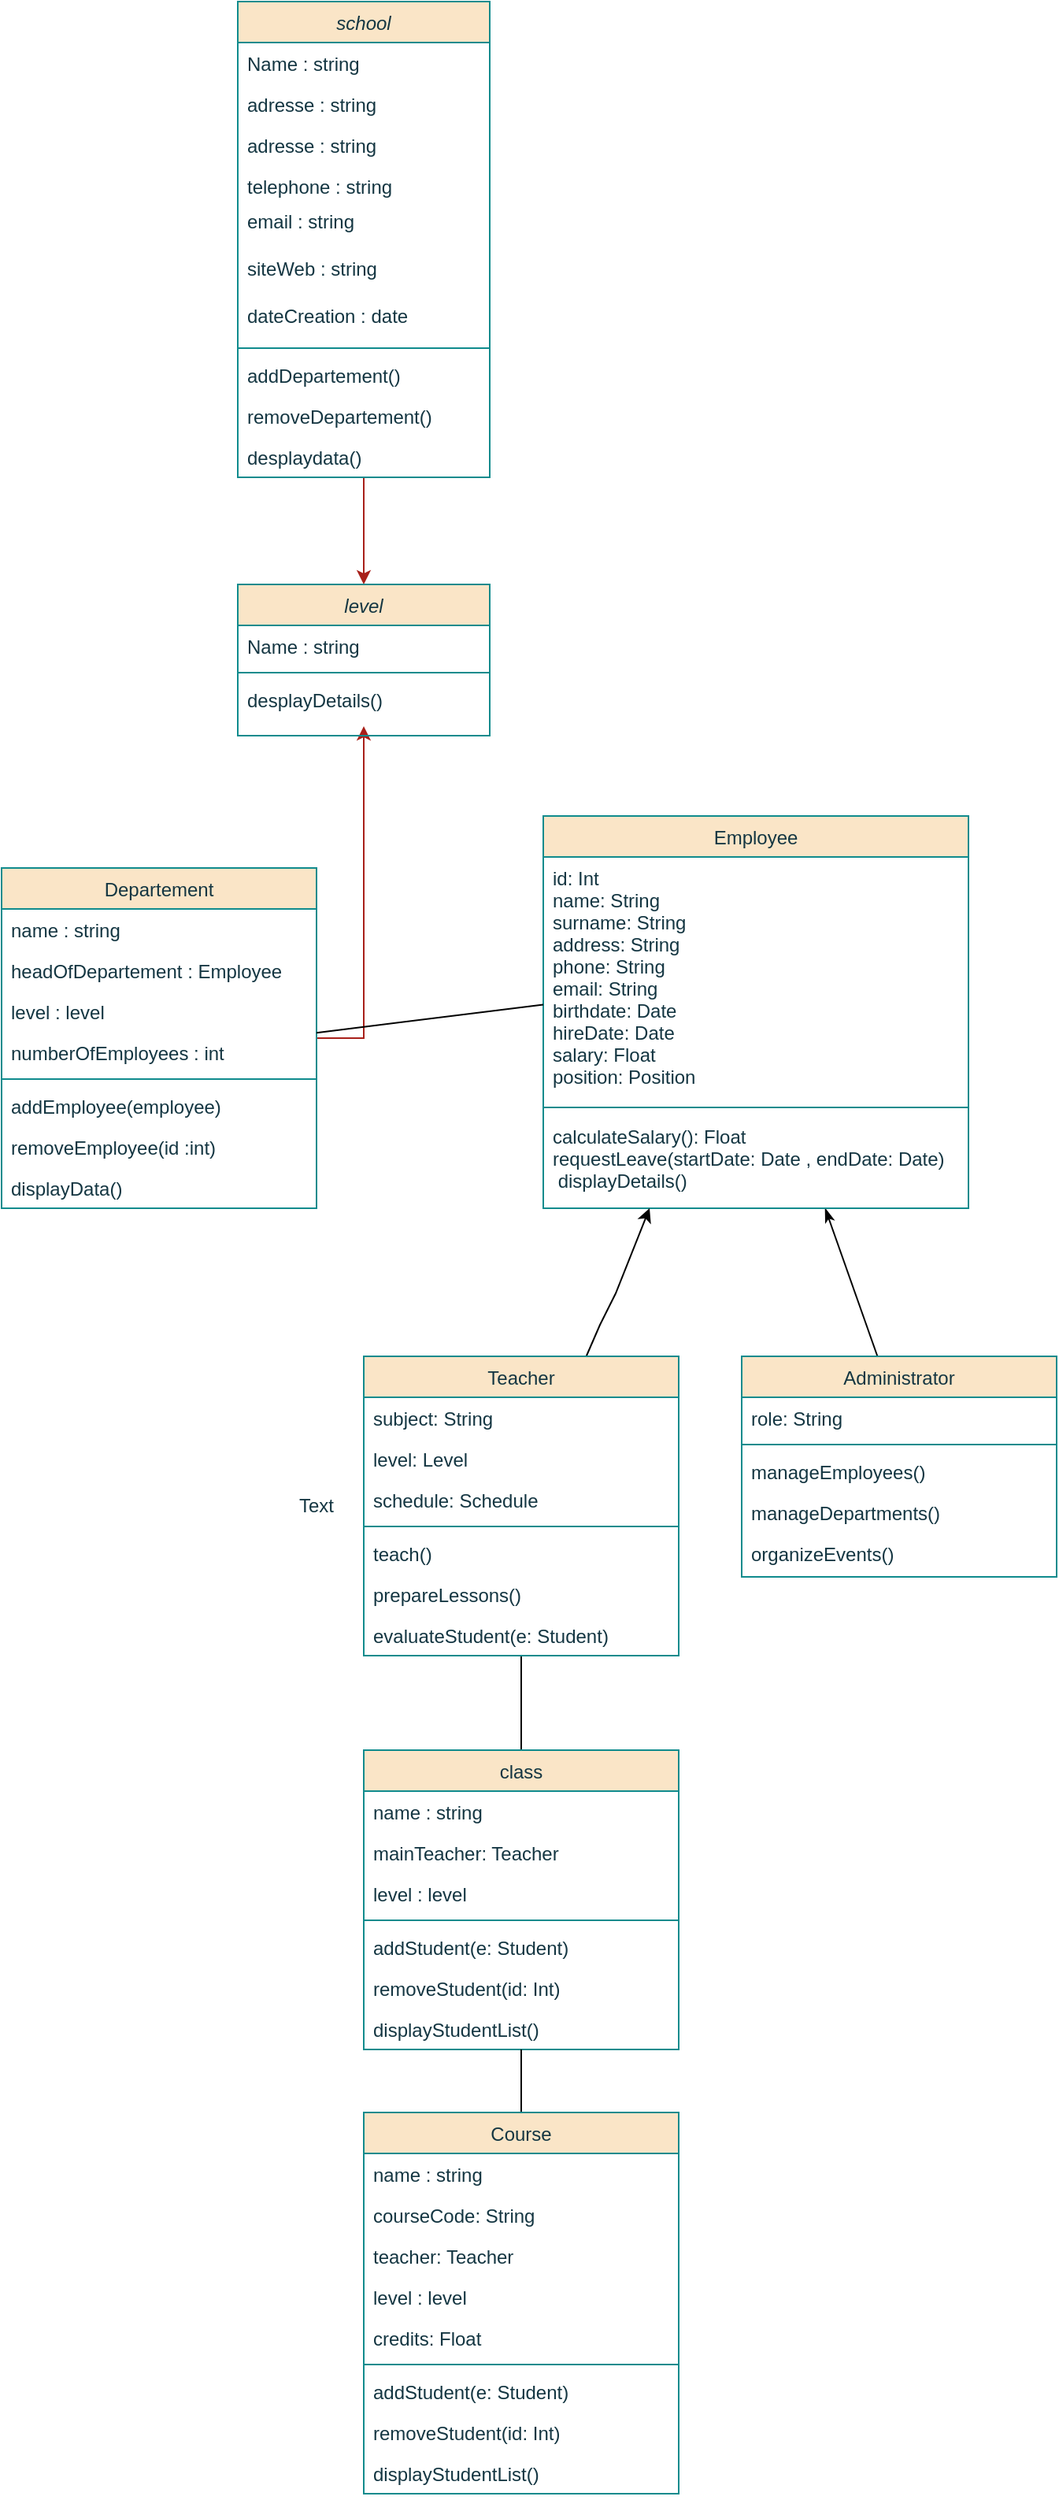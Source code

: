 <mxfile version="24.7.6">
  <diagram id="C5RBs43oDa-KdzZeNtuy" name="Page-1">
    <mxGraphModel dx="1050" dy="522" grid="1" gridSize="10" guides="1" tooltips="1" connect="1" arrows="1" fold="1" page="1" pageScale="1" pageWidth="827" pageHeight="1169" math="0" shadow="0">
      <root>
        <mxCell id="WIyWlLk6GJQsqaUBKTNV-0" />
        <mxCell id="WIyWlLk6GJQsqaUBKTNV-1" parent="WIyWlLk6GJQsqaUBKTNV-0" />
        <mxCell id="IDytLKYkwwv12LBrDyJo-18" value="" style="edgeStyle=orthogonalEdgeStyle;rounded=0;orthogonalLoop=1;jettySize=auto;html=1;labelBackgroundColor=none;strokeColor=#A8201A;fontColor=default;" parent="WIyWlLk6GJQsqaUBKTNV-1" source="zkfFHV4jXpPFQw0GAbJ--0" target="IDytLKYkwwv12LBrDyJo-6" edge="1">
          <mxGeometry relative="1" as="geometry" />
        </mxCell>
        <mxCell id="zkfFHV4jXpPFQw0GAbJ--0" value="school" style="swimlane;fontStyle=2;align=center;verticalAlign=top;childLayout=stackLayout;horizontal=1;startSize=26;horizontalStack=0;resizeParent=1;resizeLast=0;collapsible=1;marginBottom=0;rounded=0;shadow=0;strokeWidth=1;labelBackgroundColor=none;fillColor=#FAE5C7;strokeColor=#0F8B8D;fontColor=#143642;" parent="WIyWlLk6GJQsqaUBKTNV-1" vertex="1">
          <mxGeometry x="220" y="50" width="160" height="302" as="geometry">
            <mxRectangle x="230" y="140" width="160" height="26" as="alternateBounds" />
          </mxGeometry>
        </mxCell>
        <mxCell id="zkfFHV4jXpPFQw0GAbJ--1" value="Name : string" style="text;align=left;verticalAlign=top;spacingLeft=4;spacingRight=4;overflow=hidden;rotatable=0;points=[[0,0.5],[1,0.5]];portConstraint=eastwest;labelBackgroundColor=none;fontColor=#143642;" parent="zkfFHV4jXpPFQw0GAbJ--0" vertex="1">
          <mxGeometry y="26" width="160" height="26" as="geometry" />
        </mxCell>
        <mxCell id="zkfFHV4jXpPFQw0GAbJ--2" value="adresse : string" style="text;align=left;verticalAlign=top;spacingLeft=4;spacingRight=4;overflow=hidden;rotatable=0;points=[[0,0.5],[1,0.5]];portConstraint=eastwest;rounded=0;shadow=0;html=0;labelBackgroundColor=none;fontColor=#143642;" parent="zkfFHV4jXpPFQw0GAbJ--0" vertex="1">
          <mxGeometry y="52" width="160" height="26" as="geometry" />
        </mxCell>
        <mxCell id="IDytLKYkwwv12LBrDyJo-5" value="adresse : string" style="text;align=left;verticalAlign=top;spacingLeft=4;spacingRight=4;overflow=hidden;rotatable=0;points=[[0,0.5],[1,0.5]];portConstraint=eastwest;rounded=0;shadow=0;html=0;labelBackgroundColor=none;fontColor=#143642;" parent="zkfFHV4jXpPFQw0GAbJ--0" vertex="1">
          <mxGeometry y="78" width="160" height="26" as="geometry" />
        </mxCell>
        <mxCell id="zkfFHV4jXpPFQw0GAbJ--3" value="telephone : string" style="text;align=left;verticalAlign=top;spacingLeft=4;spacingRight=4;overflow=hidden;rotatable=0;points=[[0,0.5],[1,0.5]];portConstraint=eastwest;rounded=0;shadow=0;html=0;labelBackgroundColor=none;fontColor=#143642;" parent="zkfFHV4jXpPFQw0GAbJ--0" vertex="1">
          <mxGeometry y="104" width="160" height="22" as="geometry" />
        </mxCell>
        <mxCell id="IDytLKYkwwv12LBrDyJo-0" value="email : string " style="text;align=left;verticalAlign=top;spacingLeft=4;spacingRight=4;overflow=hidden;rotatable=0;points=[[0,0.5],[1,0.5]];portConstraint=eastwest;rounded=0;shadow=0;html=0;labelBackgroundColor=none;fontColor=#143642;" parent="zkfFHV4jXpPFQw0GAbJ--0" vertex="1">
          <mxGeometry y="126" width="160" height="30" as="geometry" />
        </mxCell>
        <mxCell id="IDytLKYkwwv12LBrDyJo-2" value="siteWeb : string " style="text;align=left;verticalAlign=top;spacingLeft=4;spacingRight=4;overflow=hidden;rotatable=0;points=[[0,0.5],[1,0.5]];portConstraint=eastwest;rounded=0;shadow=0;html=0;labelBackgroundColor=none;fontColor=#143642;" parent="zkfFHV4jXpPFQw0GAbJ--0" vertex="1">
          <mxGeometry y="156" width="160" height="30" as="geometry" />
        </mxCell>
        <mxCell id="IDytLKYkwwv12LBrDyJo-1" value="dateCreation : date " style="text;align=left;verticalAlign=top;spacingLeft=4;spacingRight=4;overflow=hidden;rotatable=0;points=[[0,0.5],[1,0.5]];portConstraint=eastwest;rounded=0;shadow=0;html=0;labelBackgroundColor=none;fontColor=#143642;" parent="zkfFHV4jXpPFQw0GAbJ--0" vertex="1">
          <mxGeometry y="186" width="160" height="30" as="geometry" />
        </mxCell>
        <mxCell id="zkfFHV4jXpPFQw0GAbJ--4" value="" style="line;html=1;strokeWidth=1;align=left;verticalAlign=middle;spacingTop=-1;spacingLeft=3;spacingRight=3;rotatable=0;labelPosition=right;points=[];portConstraint=eastwest;labelBackgroundColor=none;fillColor=#FAE5C7;strokeColor=#0F8B8D;fontColor=#143642;" parent="zkfFHV4jXpPFQw0GAbJ--0" vertex="1">
          <mxGeometry y="216" width="160" height="8" as="geometry" />
        </mxCell>
        <mxCell id="IDytLKYkwwv12LBrDyJo-4" value="addDepartement()" style="text;align=left;verticalAlign=top;spacingLeft=4;spacingRight=4;overflow=hidden;rotatable=0;points=[[0,0.5],[1,0.5]];portConstraint=eastwest;labelBackgroundColor=none;fontColor=#143642;" parent="zkfFHV4jXpPFQw0GAbJ--0" vertex="1">
          <mxGeometry y="224" width="160" height="26" as="geometry" />
        </mxCell>
        <mxCell id="IDytLKYkwwv12LBrDyJo-3" value="removeDepartement()" style="text;align=left;verticalAlign=top;spacingLeft=4;spacingRight=4;overflow=hidden;rotatable=0;points=[[0,0.5],[1,0.5]];portConstraint=eastwest;labelBackgroundColor=none;fontColor=#143642;" parent="zkfFHV4jXpPFQw0GAbJ--0" vertex="1">
          <mxGeometry y="250" width="160" height="26" as="geometry" />
        </mxCell>
        <mxCell id="zkfFHV4jXpPFQw0GAbJ--5" value="desplaydata()" style="text;align=left;verticalAlign=top;spacingLeft=4;spacingRight=4;overflow=hidden;rotatable=0;points=[[0,0.5],[1,0.5]];portConstraint=eastwest;labelBackgroundColor=none;fontColor=#143642;" parent="zkfFHV4jXpPFQw0GAbJ--0" vertex="1">
          <mxGeometry y="276" width="160" height="26" as="geometry" />
        </mxCell>
        <mxCell id="IDytLKYkwwv12LBrDyJo-24" value="" style="edgeStyle=orthogonalEdgeStyle;rounded=0;orthogonalLoop=1;jettySize=auto;html=1;labelBackgroundColor=none;strokeColor=#A8201A;fontColor=default;" parent="WIyWlLk6GJQsqaUBKTNV-1" source="zkfFHV4jXpPFQw0GAbJ--17" target="IDytLKYkwwv12LBrDyJo-15" edge="1">
          <mxGeometry relative="1" as="geometry">
            <Array as="points">
              <mxPoint x="300" y="550" />
              <mxPoint x="300" y="550" />
            </Array>
          </mxGeometry>
        </mxCell>
        <mxCell id="zkfFHV4jXpPFQw0GAbJ--17" value="Departement" style="swimlane;fontStyle=0;align=center;verticalAlign=top;childLayout=stackLayout;horizontal=1;startSize=26;horizontalStack=0;resizeParent=1;resizeLast=0;collapsible=1;marginBottom=0;rounded=0;shadow=0;strokeWidth=1;labelBackgroundColor=none;fillColor=#FAE5C7;strokeColor=#0F8B8D;fontColor=#143642;" parent="WIyWlLk6GJQsqaUBKTNV-1" vertex="1">
          <mxGeometry x="70" y="600" width="200" height="216" as="geometry">
            <mxRectangle x="550" y="140" width="160" height="26" as="alternateBounds" />
          </mxGeometry>
        </mxCell>
        <mxCell id="zkfFHV4jXpPFQw0GAbJ--19" value="name : string " style="text;align=left;verticalAlign=top;spacingLeft=4;spacingRight=4;overflow=hidden;rotatable=0;points=[[0,0.5],[1,0.5]];portConstraint=eastwest;rounded=0;shadow=0;html=0;labelBackgroundColor=none;fontColor=#143642;" parent="zkfFHV4jXpPFQw0GAbJ--17" vertex="1">
          <mxGeometry y="26" width="200" height="26" as="geometry" />
        </mxCell>
        <mxCell id="zkfFHV4jXpPFQw0GAbJ--20" value="headOfDepartement : Employee" style="text;align=left;verticalAlign=top;spacingLeft=4;spacingRight=4;overflow=hidden;rotatable=0;points=[[0,0.5],[1,0.5]];portConstraint=eastwest;rounded=0;shadow=0;html=0;labelBackgroundColor=none;fontColor=#143642;" parent="zkfFHV4jXpPFQw0GAbJ--17" vertex="1">
          <mxGeometry y="52" width="200" height="26" as="geometry" />
        </mxCell>
        <mxCell id="zkfFHV4jXpPFQw0GAbJ--21" value="level : level " style="text;align=left;verticalAlign=top;spacingLeft=4;spacingRight=4;overflow=hidden;rotatable=0;points=[[0,0.5],[1,0.5]];portConstraint=eastwest;rounded=0;shadow=0;html=0;labelBackgroundColor=none;fontColor=#143642;" parent="zkfFHV4jXpPFQw0GAbJ--17" vertex="1">
          <mxGeometry y="78" width="200" height="26" as="geometry" />
        </mxCell>
        <mxCell id="zkfFHV4jXpPFQw0GAbJ--22" value="numberOfEmployees : int" style="text;align=left;verticalAlign=top;spacingLeft=4;spacingRight=4;overflow=hidden;rotatable=0;points=[[0,0.5],[1,0.5]];portConstraint=eastwest;rounded=0;shadow=0;html=0;labelBackgroundColor=none;fontColor=#143642;" parent="zkfFHV4jXpPFQw0GAbJ--17" vertex="1">
          <mxGeometry y="104" width="200" height="26" as="geometry" />
        </mxCell>
        <mxCell id="zkfFHV4jXpPFQw0GAbJ--23" value="" style="line;html=1;strokeWidth=1;align=left;verticalAlign=middle;spacingTop=-1;spacingLeft=3;spacingRight=3;rotatable=0;labelPosition=right;points=[];portConstraint=eastwest;labelBackgroundColor=none;fillColor=#FAE5C7;strokeColor=#0F8B8D;fontColor=#143642;" parent="zkfFHV4jXpPFQw0GAbJ--17" vertex="1">
          <mxGeometry y="130" width="200" height="8" as="geometry" />
        </mxCell>
        <mxCell id="zkfFHV4jXpPFQw0GAbJ--24" value="addEmployee(employee)" style="text;align=left;verticalAlign=top;spacingLeft=4;spacingRight=4;overflow=hidden;rotatable=0;points=[[0,0.5],[1,0.5]];portConstraint=eastwest;labelBackgroundColor=none;fontColor=#143642;" parent="zkfFHV4jXpPFQw0GAbJ--17" vertex="1">
          <mxGeometry y="138" width="200" height="26" as="geometry" />
        </mxCell>
        <mxCell id="zkfFHV4jXpPFQw0GAbJ--25" value="removeEmployee(id :int)" style="text;align=left;verticalAlign=top;spacingLeft=4;spacingRight=4;overflow=hidden;rotatable=0;points=[[0,0.5],[1,0.5]];portConstraint=eastwest;labelBackgroundColor=none;fontColor=#143642;" parent="zkfFHV4jXpPFQw0GAbJ--17" vertex="1">
          <mxGeometry y="164" width="200" height="26" as="geometry" />
        </mxCell>
        <mxCell id="IDytLKYkwwv12LBrDyJo-19" value="displayData()" style="text;align=left;verticalAlign=top;spacingLeft=4;spacingRight=4;overflow=hidden;rotatable=0;points=[[0,0.5],[1,0.5]];portConstraint=eastwest;labelBackgroundColor=none;fontColor=#143642;" parent="zkfFHV4jXpPFQw0GAbJ--17" vertex="1">
          <mxGeometry y="190" width="200" height="26" as="geometry" />
        </mxCell>
        <mxCell id="IDytLKYkwwv12LBrDyJo-6" value="level" style="swimlane;fontStyle=2;align=center;verticalAlign=top;childLayout=stackLayout;horizontal=1;startSize=26;horizontalStack=0;resizeParent=1;resizeLast=0;collapsible=1;marginBottom=0;rounded=0;shadow=0;strokeWidth=1;labelBackgroundColor=none;fillColor=#FAE5C7;strokeColor=#0F8B8D;fontColor=#143642;" parent="WIyWlLk6GJQsqaUBKTNV-1" vertex="1">
          <mxGeometry x="220" y="420" width="160" height="96" as="geometry">
            <mxRectangle x="230" y="140" width="160" height="26" as="alternateBounds" />
          </mxGeometry>
        </mxCell>
        <mxCell id="IDytLKYkwwv12LBrDyJo-7" value="Name : string" style="text;align=left;verticalAlign=top;spacingLeft=4;spacingRight=4;overflow=hidden;rotatable=0;points=[[0,0.5],[1,0.5]];portConstraint=eastwest;labelBackgroundColor=none;fontColor=#143642;" parent="IDytLKYkwwv12LBrDyJo-6" vertex="1">
          <mxGeometry y="26" width="160" height="26" as="geometry" />
        </mxCell>
        <mxCell id="IDytLKYkwwv12LBrDyJo-14" value="" style="line;html=1;strokeWidth=1;align=left;verticalAlign=middle;spacingTop=-1;spacingLeft=3;spacingRight=3;rotatable=0;labelPosition=right;points=[];portConstraint=eastwest;labelBackgroundColor=none;fillColor=#FAE5C7;strokeColor=#0F8B8D;fontColor=#143642;" parent="IDytLKYkwwv12LBrDyJo-6" vertex="1">
          <mxGeometry y="52" width="160" height="8" as="geometry" />
        </mxCell>
        <mxCell id="IDytLKYkwwv12LBrDyJo-15" value="desplayDetails()" style="text;align=left;verticalAlign=top;spacingLeft=4;spacingRight=4;overflow=hidden;rotatable=0;points=[[0,0.5],[1,0.5]];portConstraint=eastwest;labelBackgroundColor=none;fontColor=#143642;" parent="IDytLKYkwwv12LBrDyJo-6" vertex="1">
          <mxGeometry y="60" width="160" height="30" as="geometry" />
        </mxCell>
        <mxCell id="qyDaOOC4kH_E43NWO7uJ-20" value="" style="edgeStyle=none;rounded=0;orthogonalLoop=1;jettySize=auto;html=1;startArrow=classicThin;startFill=1;" edge="1" parent="WIyWlLk6GJQsqaUBKTNV-1" source="IDytLKYkwwv12LBrDyJo-25" target="qyDaOOC4kH_E43NWO7uJ-12">
          <mxGeometry relative="1" as="geometry" />
        </mxCell>
        <mxCell id="IDytLKYkwwv12LBrDyJo-25" value="Employee" style="swimlane;fontStyle=0;align=center;verticalAlign=top;childLayout=stackLayout;horizontal=1;startSize=26;horizontalStack=0;resizeParent=1;resizeLast=0;collapsible=1;marginBottom=0;rounded=0;shadow=0;strokeWidth=1;labelBackgroundColor=none;fillColor=#FAE5C7;strokeColor=#0F8B8D;fontColor=#143642;" parent="WIyWlLk6GJQsqaUBKTNV-1" vertex="1">
          <mxGeometry x="414" y="567" width="270" height="249" as="geometry">
            <mxRectangle x="550" y="140" width="160" height="26" as="alternateBounds" />
          </mxGeometry>
        </mxCell>
        <mxCell id="IDytLKYkwwv12LBrDyJo-28" value=" id: Int&#xa;name: String&#xa;surname: String&#xa;address: String&#xa;phone: String&#xa;email: String &#xa;birthdate: Date &#xa;hireDate: Date&#xa;salary: Float&#xa;position: Position" style="text;align=left;verticalAlign=top;spacingLeft=4;spacingRight=4;overflow=hidden;rotatable=0;points=[[0,0.5],[1,0.5]];portConstraint=eastwest;rounded=0;shadow=0;html=0;labelBackgroundColor=none;fontColor=#143642;" parent="IDytLKYkwwv12LBrDyJo-25" vertex="1">
          <mxGeometry y="26" width="270" height="154" as="geometry" />
        </mxCell>
        <mxCell id="IDytLKYkwwv12LBrDyJo-30" value="" style="line;html=1;strokeWidth=1;align=left;verticalAlign=middle;spacingTop=-1;spacingLeft=3;spacingRight=3;rotatable=0;labelPosition=right;points=[];portConstraint=eastwest;labelBackgroundColor=none;fillColor=#FAE5C7;strokeColor=#0F8B8D;fontColor=#143642;" parent="IDytLKYkwwv12LBrDyJo-25" vertex="1">
          <mxGeometry y="180" width="270" height="10" as="geometry" />
        </mxCell>
        <mxCell id="IDytLKYkwwv12LBrDyJo-31" value="calculateSalary(): Float &#xa;requestLeave(startDate: Date , endDate: Date)&#xa; displayDetails()  " style="text;align=left;verticalAlign=top;spacingLeft=4;spacingRight=4;overflow=hidden;rotatable=0;points=[[0,0.5],[1,0.5]];portConstraint=eastwest;labelBackgroundColor=none;fontColor=#143642;" parent="IDytLKYkwwv12LBrDyJo-25" vertex="1">
          <mxGeometry y="190" width="270" height="50" as="geometry" />
        </mxCell>
        <mxCell id="IDytLKYkwwv12LBrDyJo-36" value="Text" style="text;strokeColor=none;align=center;fillColor=none;html=1;verticalAlign=middle;whiteSpace=wrap;rounded=0;fontColor=#143642;" parent="WIyWlLk6GJQsqaUBKTNV-1" vertex="1">
          <mxGeometry x="240" y="990" width="60" height="30" as="geometry" />
        </mxCell>
        <mxCell id="qyDaOOC4kH_E43NWO7uJ-1" value="" style="edgeStyle=none;rounded=0;orthogonalLoop=1;jettySize=auto;html=1;strokeColor=default;curved=1;startArrow=none;startFill=0;endArrow=none;endFill=0;" edge="1" parent="WIyWlLk6GJQsqaUBKTNV-1" source="zkfFHV4jXpPFQw0GAbJ--22" target="IDytLKYkwwv12LBrDyJo-28">
          <mxGeometry relative="1" as="geometry" />
        </mxCell>
        <mxCell id="qyDaOOC4kH_E43NWO7uJ-21" value="" style="edgeStyle=none;rounded=0;orthogonalLoop=1;jettySize=auto;html=1;entryX=0.25;entryY=1;entryDx=0;entryDy=0;" edge="1" parent="WIyWlLk6GJQsqaUBKTNV-1" source="qyDaOOC4kH_E43NWO7uJ-2" target="IDytLKYkwwv12LBrDyJo-25">
          <mxGeometry relative="1" as="geometry">
            <mxPoint x="630" y="850" as="targetPoint" />
            <Array as="points">
              <mxPoint x="450" y="890" />
              <mxPoint x="460" y="870" />
            </Array>
          </mxGeometry>
        </mxCell>
        <mxCell id="qyDaOOC4kH_E43NWO7uJ-31" value="" style="edgeStyle=none;rounded=0;orthogonalLoop=1;jettySize=auto;html=1;entryX=0.5;entryY=0;entryDx=0;entryDy=0;endArrow=none;endFill=0;" edge="1" parent="WIyWlLk6GJQsqaUBKTNV-1" source="qyDaOOC4kH_E43NWO7uJ-2" target="qyDaOOC4kH_E43NWO7uJ-22">
          <mxGeometry relative="1" as="geometry" />
        </mxCell>
        <mxCell id="qyDaOOC4kH_E43NWO7uJ-2" value="Teacher" style="swimlane;fontStyle=0;align=center;verticalAlign=top;childLayout=stackLayout;horizontal=1;startSize=26;horizontalStack=0;resizeParent=1;resizeLast=0;collapsible=1;marginBottom=0;rounded=0;shadow=0;strokeWidth=1;labelBackgroundColor=none;fillColor=#FAE5C7;strokeColor=#0F8B8D;fontColor=#143642;" vertex="1" parent="WIyWlLk6GJQsqaUBKTNV-1">
          <mxGeometry x="300" y="910" width="200" height="190" as="geometry">
            <mxRectangle x="550" y="140" width="160" height="26" as="alternateBounds" />
          </mxGeometry>
        </mxCell>
        <mxCell id="qyDaOOC4kH_E43NWO7uJ-3" value=" subject: String" style="text;align=left;verticalAlign=top;spacingLeft=4;spacingRight=4;overflow=hidden;rotatable=0;points=[[0,0.5],[1,0.5]];portConstraint=eastwest;rounded=0;shadow=0;html=0;labelBackgroundColor=none;fontColor=#143642;" vertex="1" parent="qyDaOOC4kH_E43NWO7uJ-2">
          <mxGeometry y="26" width="200" height="26" as="geometry" />
        </mxCell>
        <mxCell id="qyDaOOC4kH_E43NWO7uJ-4" value=" level: Level" style="text;align=left;verticalAlign=top;spacingLeft=4;spacingRight=4;overflow=hidden;rotatable=0;points=[[0,0.5],[1,0.5]];portConstraint=eastwest;rounded=0;shadow=0;html=0;labelBackgroundColor=none;fontColor=#143642;" vertex="1" parent="qyDaOOC4kH_E43NWO7uJ-2">
          <mxGeometry y="52" width="200" height="26" as="geometry" />
        </mxCell>
        <mxCell id="qyDaOOC4kH_E43NWO7uJ-5" value="schedule: Schedule " style="text;align=left;verticalAlign=top;spacingLeft=4;spacingRight=4;overflow=hidden;rotatable=0;points=[[0,0.5],[1,0.5]];portConstraint=eastwest;rounded=0;shadow=0;html=0;labelBackgroundColor=none;fontColor=#143642;" vertex="1" parent="qyDaOOC4kH_E43NWO7uJ-2">
          <mxGeometry y="78" width="200" height="26" as="geometry" />
        </mxCell>
        <mxCell id="qyDaOOC4kH_E43NWO7uJ-7" value="" style="line;html=1;strokeWidth=1;align=left;verticalAlign=middle;spacingTop=-1;spacingLeft=3;spacingRight=3;rotatable=0;labelPosition=right;points=[];portConstraint=eastwest;labelBackgroundColor=none;fillColor=#FAE5C7;strokeColor=#0F8B8D;fontColor=#143642;" vertex="1" parent="qyDaOOC4kH_E43NWO7uJ-2">
          <mxGeometry y="104" width="200" height="8" as="geometry" />
        </mxCell>
        <mxCell id="qyDaOOC4kH_E43NWO7uJ-8" value="teach()" style="text;align=left;verticalAlign=top;spacingLeft=4;spacingRight=4;overflow=hidden;rotatable=0;points=[[0,0.5],[1,0.5]];portConstraint=eastwest;labelBackgroundColor=none;fontColor=#143642;" vertex="1" parent="qyDaOOC4kH_E43NWO7uJ-2">
          <mxGeometry y="112" width="200" height="26" as="geometry" />
        </mxCell>
        <mxCell id="qyDaOOC4kH_E43NWO7uJ-9" value="prepareLessons()" style="text;align=left;verticalAlign=top;spacingLeft=4;spacingRight=4;overflow=hidden;rotatable=0;points=[[0,0.5],[1,0.5]];portConstraint=eastwest;labelBackgroundColor=none;fontColor=#143642;" vertex="1" parent="qyDaOOC4kH_E43NWO7uJ-2">
          <mxGeometry y="138" width="200" height="26" as="geometry" />
        </mxCell>
        <mxCell id="qyDaOOC4kH_E43NWO7uJ-10" value="evaluateStudent(e: Student)" style="text;align=left;verticalAlign=top;spacingLeft=4;spacingRight=4;overflow=hidden;rotatable=0;points=[[0,0.5],[1,0.5]];portConstraint=eastwest;labelBackgroundColor=none;fontColor=#143642;" vertex="1" parent="qyDaOOC4kH_E43NWO7uJ-2">
          <mxGeometry y="164" width="200" height="26" as="geometry" />
        </mxCell>
        <mxCell id="qyDaOOC4kH_E43NWO7uJ-11" value="Administrator     " style="swimlane;fontStyle=0;align=center;verticalAlign=top;childLayout=stackLayout;horizontal=1;startSize=26;horizontalStack=0;resizeParent=1;resizeLast=0;collapsible=1;marginBottom=0;rounded=0;shadow=0;strokeWidth=1;labelBackgroundColor=none;fillColor=#FAE5C7;strokeColor=#0F8B8D;fontColor=#143642;" vertex="1" parent="WIyWlLk6GJQsqaUBKTNV-1">
          <mxGeometry x="540" y="910" width="200" height="140" as="geometry">
            <mxRectangle x="550" y="140" width="160" height="26" as="alternateBounds" />
          </mxGeometry>
        </mxCell>
        <mxCell id="qyDaOOC4kH_E43NWO7uJ-12" value=" role: String" style="text;align=left;verticalAlign=top;spacingLeft=4;spacingRight=4;overflow=hidden;rotatable=0;points=[[0,0.5],[1,0.5]];portConstraint=eastwest;rounded=0;shadow=0;html=0;labelBackgroundColor=none;fontColor=#143642;" vertex="1" parent="qyDaOOC4kH_E43NWO7uJ-11">
          <mxGeometry y="26" width="200" height="26" as="geometry" />
        </mxCell>
        <mxCell id="qyDaOOC4kH_E43NWO7uJ-16" value="" style="line;html=1;strokeWidth=1;align=left;verticalAlign=middle;spacingTop=-1;spacingLeft=3;spacingRight=3;rotatable=0;labelPosition=right;points=[];portConstraint=eastwest;labelBackgroundColor=none;fillColor=#FAE5C7;strokeColor=#0F8B8D;fontColor=#143642;" vertex="1" parent="qyDaOOC4kH_E43NWO7uJ-11">
          <mxGeometry y="52" width="200" height="8" as="geometry" />
        </mxCell>
        <mxCell id="qyDaOOC4kH_E43NWO7uJ-17" value="manageEmployees() " style="text;align=left;verticalAlign=top;spacingLeft=4;spacingRight=4;overflow=hidden;rotatable=0;points=[[0,0.5],[1,0.5]];portConstraint=eastwest;labelBackgroundColor=none;fontColor=#143642;" vertex="1" parent="qyDaOOC4kH_E43NWO7uJ-11">
          <mxGeometry y="60" width="200" height="26" as="geometry" />
        </mxCell>
        <mxCell id="qyDaOOC4kH_E43NWO7uJ-18" value="manageDepartments()" style="text;align=left;verticalAlign=top;spacingLeft=4;spacingRight=4;overflow=hidden;rotatable=0;points=[[0,0.5],[1,0.5]];portConstraint=eastwest;labelBackgroundColor=none;fontColor=#143642;" vertex="1" parent="qyDaOOC4kH_E43NWO7uJ-11">
          <mxGeometry y="86" width="200" height="26" as="geometry" />
        </mxCell>
        <mxCell id="qyDaOOC4kH_E43NWO7uJ-19" value="organizeEvents()" style="text;align=left;verticalAlign=top;spacingLeft=4;spacingRight=4;overflow=hidden;rotatable=0;points=[[0,0.5],[1,0.5]];portConstraint=eastwest;labelBackgroundColor=none;fontColor=#143642;" vertex="1" parent="qyDaOOC4kH_E43NWO7uJ-11">
          <mxGeometry y="112" width="200" height="26" as="geometry" />
        </mxCell>
        <mxCell id="qyDaOOC4kH_E43NWO7uJ-22" value="class" style="swimlane;fontStyle=0;align=center;verticalAlign=top;childLayout=stackLayout;horizontal=1;startSize=26;horizontalStack=0;resizeParent=1;resizeLast=0;collapsible=1;marginBottom=0;rounded=0;shadow=0;strokeWidth=1;labelBackgroundColor=none;fillColor=#FAE5C7;strokeColor=#0F8B8D;fontColor=#143642;" vertex="1" parent="WIyWlLk6GJQsqaUBKTNV-1">
          <mxGeometry x="300" y="1160" width="200" height="190" as="geometry">
            <mxRectangle x="550" y="140" width="160" height="26" as="alternateBounds" />
          </mxGeometry>
        </mxCell>
        <mxCell id="qyDaOOC4kH_E43NWO7uJ-23" value="name : string " style="text;align=left;verticalAlign=top;spacingLeft=4;spacingRight=4;overflow=hidden;rotatable=0;points=[[0,0.5],[1,0.5]];portConstraint=eastwest;rounded=0;shadow=0;html=0;labelBackgroundColor=none;fontColor=#143642;" vertex="1" parent="qyDaOOC4kH_E43NWO7uJ-22">
          <mxGeometry y="26" width="200" height="26" as="geometry" />
        </mxCell>
        <mxCell id="qyDaOOC4kH_E43NWO7uJ-24" value="mainTeacher: Teacher" style="text;align=left;verticalAlign=top;spacingLeft=4;spacingRight=4;overflow=hidden;rotatable=0;points=[[0,0.5],[1,0.5]];portConstraint=eastwest;rounded=0;shadow=0;html=0;labelBackgroundColor=none;fontColor=#143642;" vertex="1" parent="qyDaOOC4kH_E43NWO7uJ-22">
          <mxGeometry y="52" width="200" height="26" as="geometry" />
        </mxCell>
        <mxCell id="qyDaOOC4kH_E43NWO7uJ-25" value="level : level " style="text;align=left;verticalAlign=top;spacingLeft=4;spacingRight=4;overflow=hidden;rotatable=0;points=[[0,0.5],[1,0.5]];portConstraint=eastwest;rounded=0;shadow=0;html=0;labelBackgroundColor=none;fontColor=#143642;" vertex="1" parent="qyDaOOC4kH_E43NWO7uJ-22">
          <mxGeometry y="78" width="200" height="26" as="geometry" />
        </mxCell>
        <mxCell id="qyDaOOC4kH_E43NWO7uJ-27" value="" style="line;html=1;strokeWidth=1;align=left;verticalAlign=middle;spacingTop=-1;spacingLeft=3;spacingRight=3;rotatable=0;labelPosition=right;points=[];portConstraint=eastwest;labelBackgroundColor=none;fillColor=#FAE5C7;strokeColor=#0F8B8D;fontColor=#143642;" vertex="1" parent="qyDaOOC4kH_E43NWO7uJ-22">
          <mxGeometry y="104" width="200" height="8" as="geometry" />
        </mxCell>
        <mxCell id="qyDaOOC4kH_E43NWO7uJ-28" value="addStudent(e: Student)" style="text;align=left;verticalAlign=top;spacingLeft=4;spacingRight=4;overflow=hidden;rotatable=0;points=[[0,0.5],[1,0.5]];portConstraint=eastwest;labelBackgroundColor=none;fontColor=#143642;" vertex="1" parent="qyDaOOC4kH_E43NWO7uJ-22">
          <mxGeometry y="112" width="200" height="26" as="geometry" />
        </mxCell>
        <mxCell id="qyDaOOC4kH_E43NWO7uJ-29" value="removeStudent(id: Int)" style="text;align=left;verticalAlign=top;spacingLeft=4;spacingRight=4;overflow=hidden;rotatable=0;points=[[0,0.5],[1,0.5]];portConstraint=eastwest;labelBackgroundColor=none;fontColor=#143642;" vertex="1" parent="qyDaOOC4kH_E43NWO7uJ-22">
          <mxGeometry y="138" width="200" height="26" as="geometry" />
        </mxCell>
        <mxCell id="qyDaOOC4kH_E43NWO7uJ-30" value="displayStudentList()" style="text;align=left;verticalAlign=top;spacingLeft=4;spacingRight=4;overflow=hidden;rotatable=0;points=[[0,0.5],[1,0.5]];portConstraint=eastwest;labelBackgroundColor=none;fontColor=#143642;" vertex="1" parent="qyDaOOC4kH_E43NWO7uJ-22">
          <mxGeometry y="164" width="200" height="26" as="geometry" />
        </mxCell>
        <mxCell id="qyDaOOC4kH_E43NWO7uJ-42" value="" style="edgeStyle=none;rounded=0;orthogonalLoop=1;jettySize=auto;html=1;endArrow=none;endFill=0;" edge="1" parent="WIyWlLk6GJQsqaUBKTNV-1" source="qyDaOOC4kH_E43NWO7uJ-32" target="qyDaOOC4kH_E43NWO7uJ-30">
          <mxGeometry relative="1" as="geometry" />
        </mxCell>
        <mxCell id="qyDaOOC4kH_E43NWO7uJ-32" value=" Course  " style="swimlane;fontStyle=0;align=center;verticalAlign=top;childLayout=stackLayout;horizontal=1;startSize=26;horizontalStack=0;resizeParent=1;resizeLast=0;collapsible=1;marginBottom=0;rounded=0;shadow=0;strokeWidth=1;labelBackgroundColor=none;fillColor=#FAE5C7;strokeColor=#0F8B8D;fontColor=#143642;" vertex="1" parent="WIyWlLk6GJQsqaUBKTNV-1">
          <mxGeometry x="300" y="1390" width="200" height="242" as="geometry">
            <mxRectangle x="550" y="140" width="160" height="26" as="alternateBounds" />
          </mxGeometry>
        </mxCell>
        <mxCell id="qyDaOOC4kH_E43NWO7uJ-33" value="name : string " style="text;align=left;verticalAlign=top;spacingLeft=4;spacingRight=4;overflow=hidden;rotatable=0;points=[[0,0.5],[1,0.5]];portConstraint=eastwest;rounded=0;shadow=0;html=0;labelBackgroundColor=none;fontColor=#143642;" vertex="1" parent="qyDaOOC4kH_E43NWO7uJ-32">
          <mxGeometry y="26" width="200" height="26" as="geometry" />
        </mxCell>
        <mxCell id="qyDaOOC4kH_E43NWO7uJ-34" value="courseCode: String" style="text;align=left;verticalAlign=top;spacingLeft=4;spacingRight=4;overflow=hidden;rotatable=0;points=[[0,0.5],[1,0.5]];portConstraint=eastwest;rounded=0;shadow=0;html=0;labelBackgroundColor=none;fontColor=#143642;" vertex="1" parent="qyDaOOC4kH_E43NWO7uJ-32">
          <mxGeometry y="52" width="200" height="26" as="geometry" />
        </mxCell>
        <mxCell id="qyDaOOC4kH_E43NWO7uJ-35" value="teacher: Teacher " style="text;align=left;verticalAlign=top;spacingLeft=4;spacingRight=4;overflow=hidden;rotatable=0;points=[[0,0.5],[1,0.5]];portConstraint=eastwest;rounded=0;shadow=0;html=0;labelBackgroundColor=none;fontColor=#143642;" vertex="1" parent="qyDaOOC4kH_E43NWO7uJ-32">
          <mxGeometry y="78" width="200" height="26" as="geometry" />
        </mxCell>
        <mxCell id="qyDaOOC4kH_E43NWO7uJ-41" value="level : level " style="text;align=left;verticalAlign=top;spacingLeft=4;spacingRight=4;overflow=hidden;rotatable=0;points=[[0,0.5],[1,0.5]];portConstraint=eastwest;rounded=0;shadow=0;html=0;labelBackgroundColor=none;fontColor=#143642;" vertex="1" parent="qyDaOOC4kH_E43NWO7uJ-32">
          <mxGeometry y="104" width="200" height="26" as="geometry" />
        </mxCell>
        <mxCell id="qyDaOOC4kH_E43NWO7uJ-40" value="credits: Float  " style="text;align=left;verticalAlign=top;spacingLeft=4;spacingRight=4;overflow=hidden;rotatable=0;points=[[0,0.5],[1,0.5]];portConstraint=eastwest;rounded=0;shadow=0;html=0;labelBackgroundColor=none;fontColor=#143642;" vertex="1" parent="qyDaOOC4kH_E43NWO7uJ-32">
          <mxGeometry y="130" width="200" height="26" as="geometry" />
        </mxCell>
        <mxCell id="qyDaOOC4kH_E43NWO7uJ-36" value="" style="line;html=1;strokeWidth=1;align=left;verticalAlign=middle;spacingTop=-1;spacingLeft=3;spacingRight=3;rotatable=0;labelPosition=right;points=[];portConstraint=eastwest;labelBackgroundColor=none;fillColor=#FAE5C7;strokeColor=#0F8B8D;fontColor=#143642;" vertex="1" parent="qyDaOOC4kH_E43NWO7uJ-32">
          <mxGeometry y="156" width="200" height="8" as="geometry" />
        </mxCell>
        <mxCell id="qyDaOOC4kH_E43NWO7uJ-37" value="addStudent(e: Student)" style="text;align=left;verticalAlign=top;spacingLeft=4;spacingRight=4;overflow=hidden;rotatable=0;points=[[0,0.5],[1,0.5]];portConstraint=eastwest;labelBackgroundColor=none;fontColor=#143642;" vertex="1" parent="qyDaOOC4kH_E43NWO7uJ-32">
          <mxGeometry y="164" width="200" height="26" as="geometry" />
        </mxCell>
        <mxCell id="qyDaOOC4kH_E43NWO7uJ-38" value="removeStudent(id: Int)" style="text;align=left;verticalAlign=top;spacingLeft=4;spacingRight=4;overflow=hidden;rotatable=0;points=[[0,0.5],[1,0.5]];portConstraint=eastwest;labelBackgroundColor=none;fontColor=#143642;" vertex="1" parent="qyDaOOC4kH_E43NWO7uJ-32">
          <mxGeometry y="190" width="200" height="26" as="geometry" />
        </mxCell>
        <mxCell id="qyDaOOC4kH_E43NWO7uJ-39" value="displayStudentList()" style="text;align=left;verticalAlign=top;spacingLeft=4;spacingRight=4;overflow=hidden;rotatable=0;points=[[0,0.5],[1,0.5]];portConstraint=eastwest;labelBackgroundColor=none;fontColor=#143642;" vertex="1" parent="qyDaOOC4kH_E43NWO7uJ-32">
          <mxGeometry y="216" width="200" height="26" as="geometry" />
        </mxCell>
      </root>
    </mxGraphModel>
  </diagram>
</mxfile>
